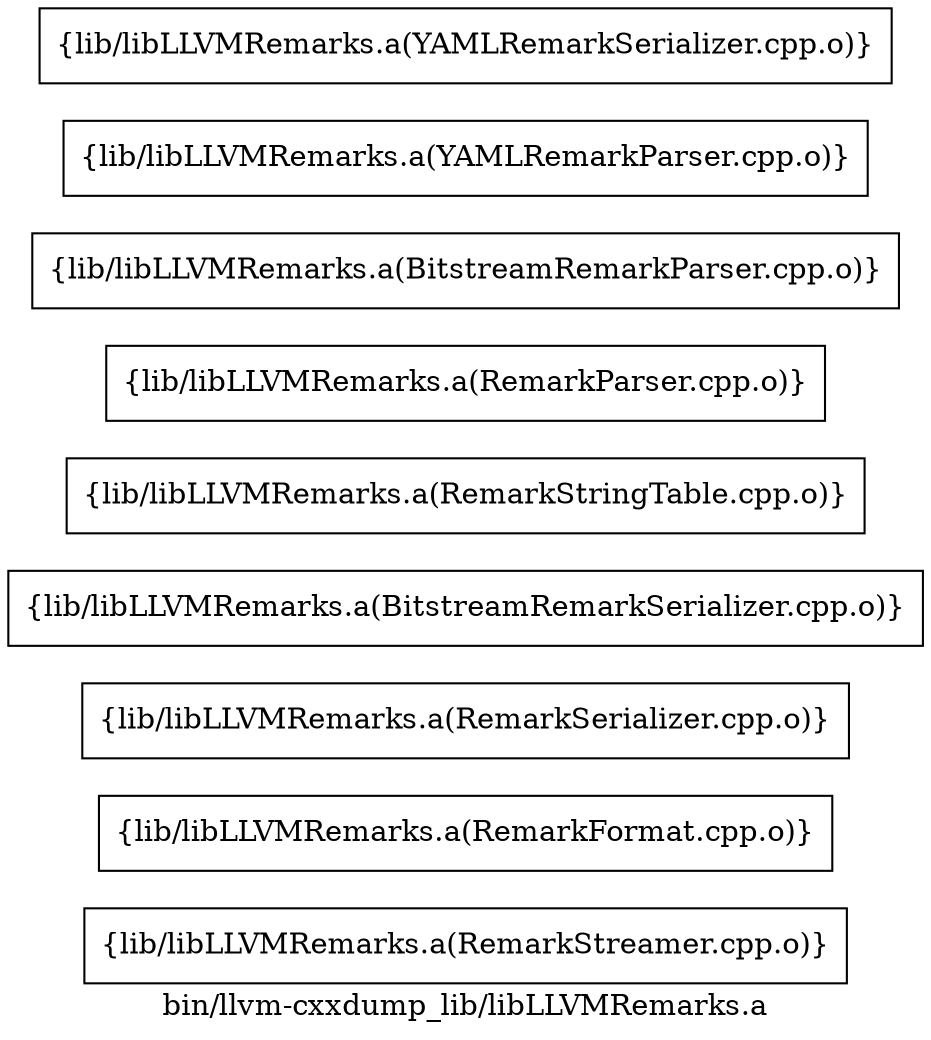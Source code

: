 digraph "bin/llvm-cxxdump_lib/libLLVMRemarks.a" {
	label="bin/llvm-cxxdump_lib/libLLVMRemarks.a";
	rankdir=LR;

	Node0x563e94ac1528 [shape=record,shape=box,group=0,label="{lib/libLLVMRemarks.a(RemarkStreamer.cpp.o)}"];
	Node0x563e94ac0088 [shape=record,shape=box,group=0,label="{lib/libLLVMRemarks.a(RemarkFormat.cpp.o)}"];
	Node0x563e94abf458 [shape=record,shape=box,group=0,label="{lib/libLLVMRemarks.a(RemarkSerializer.cpp.o)}"];
	Node0x563e94abf228 [shape=record,shape=box,group=0,label="{lib/libLLVMRemarks.a(BitstreamRemarkSerializer.cpp.o)}"];
	Node0x563e94ac08a8 [shape=record,shape=box,group=0,label="{lib/libLLVMRemarks.a(RemarkStringTable.cpp.o)}"];
	Node0x563e94ac0538 [shape=record,shape=box,group=0,label="{lib/libLLVMRemarks.a(RemarkParser.cpp.o)}"];
	Node0x563e94abe7d8 [shape=record,shape=box,group=0,label="{lib/libLLVMRemarks.a(BitstreamRemarkParser.cpp.o)}"];
	Node0x563e94abf3b8 [shape=record,shape=box,group=0,label="{lib/libLLVMRemarks.a(YAMLRemarkParser.cpp.o)}"];
	Node0x563e94ac00d8 [shape=record,shape=box,group=0,label="{lib/libLLVMRemarks.a(YAMLRemarkSerializer.cpp.o)}"];
}

